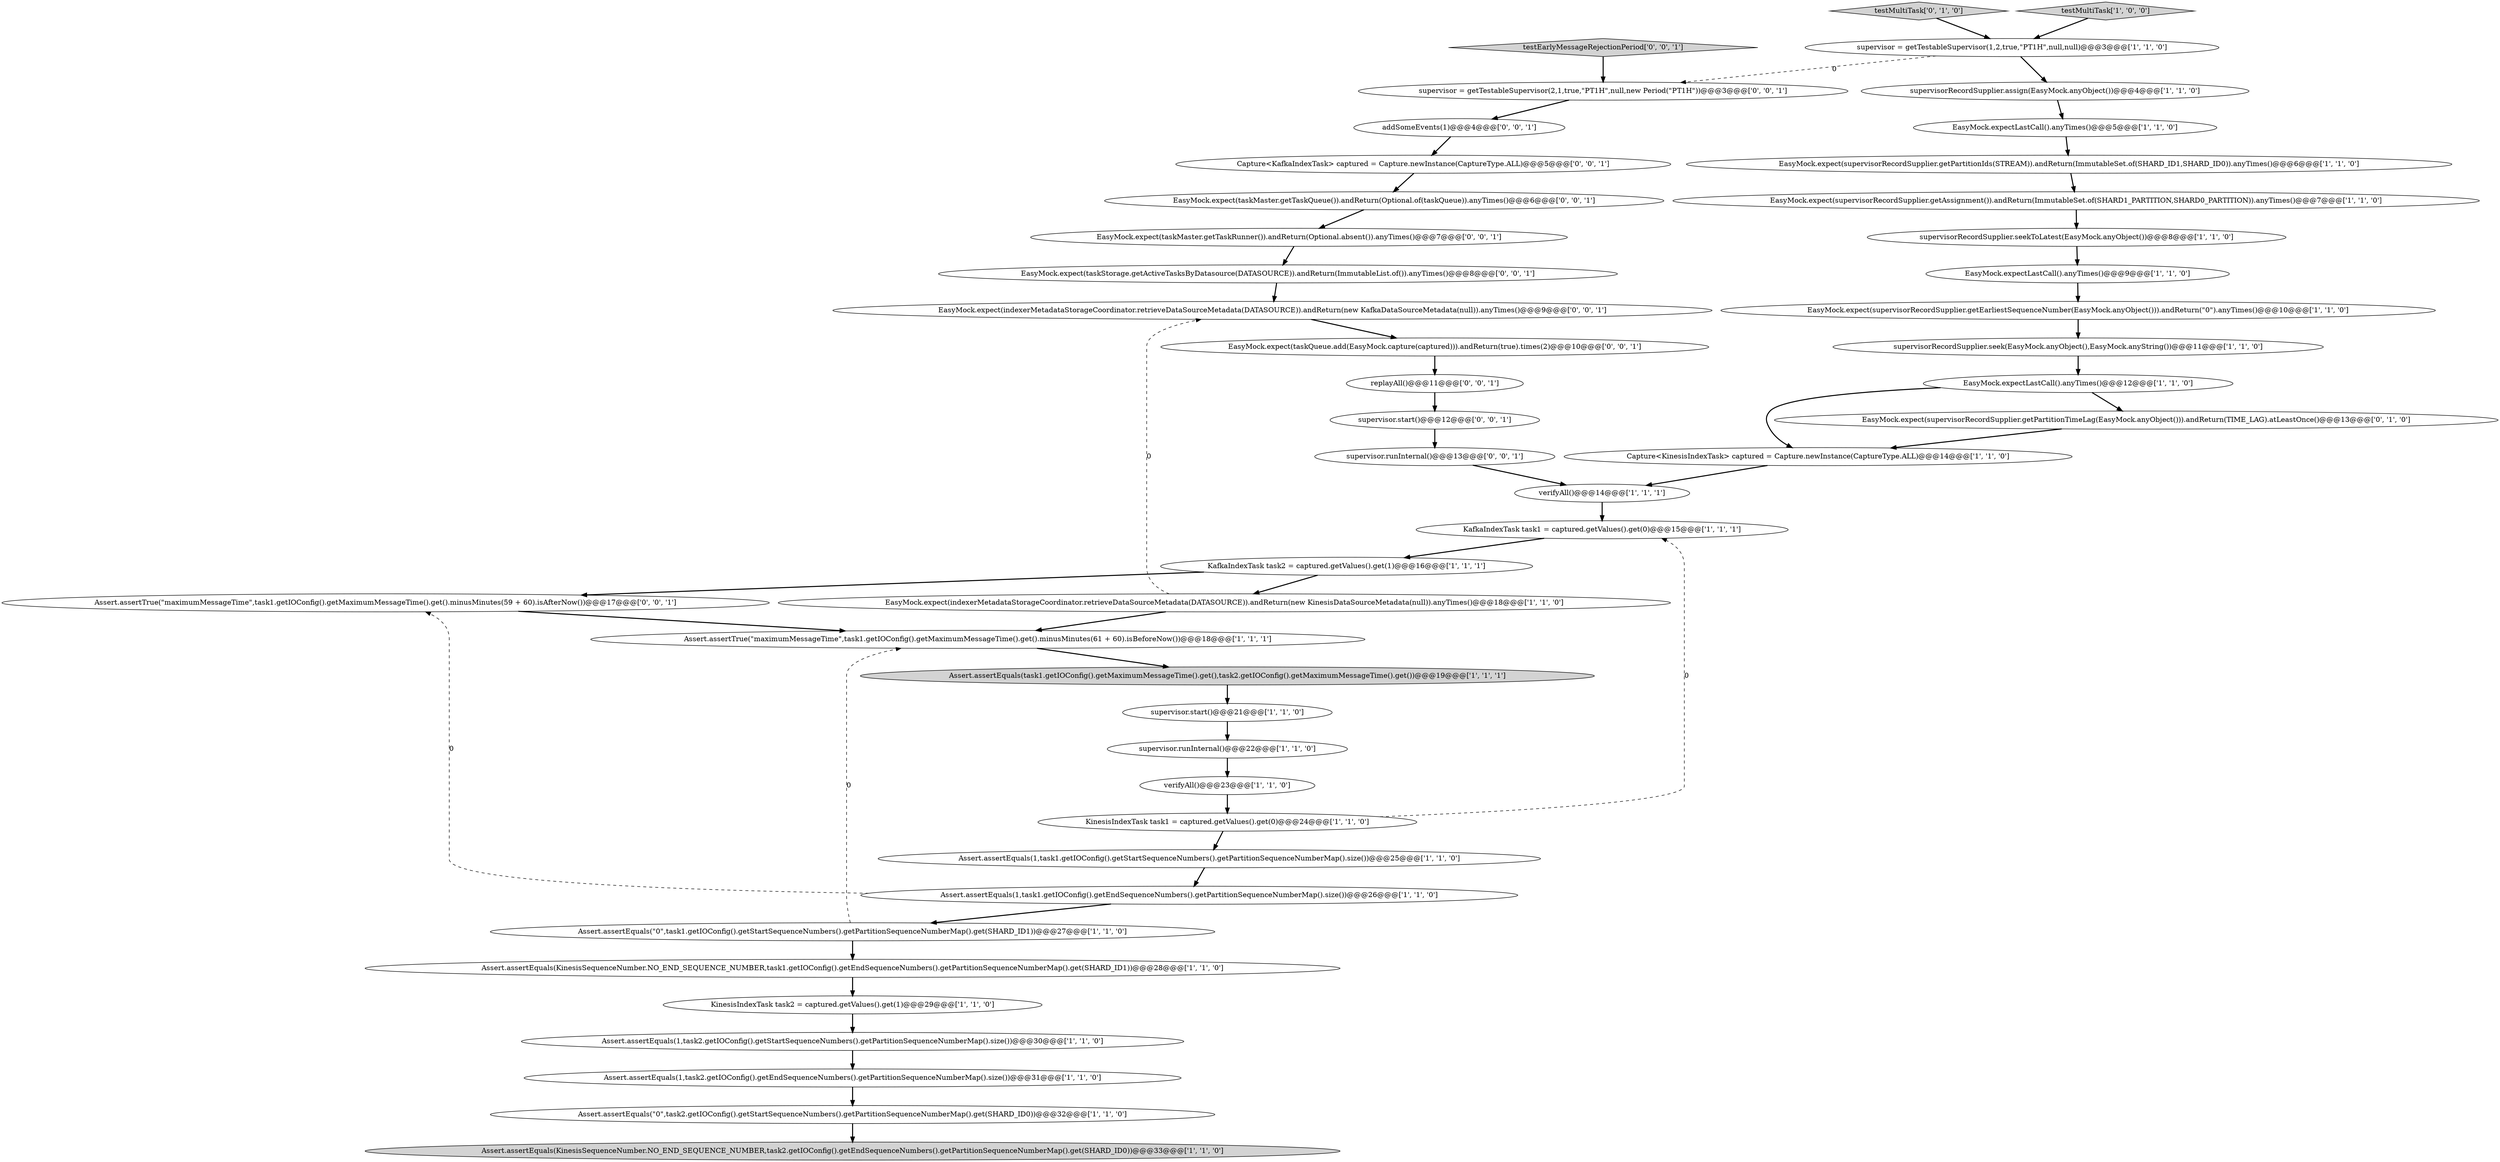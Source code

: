digraph {
41 [style = filled, label = "addSomeEvents(1)@@@4@@@['0', '0', '1']", fillcolor = white, shape = ellipse image = "AAA0AAABBB3BBB"];
4 [style = filled, label = "supervisorRecordSupplier.seek(EasyMock.anyObject(),EasyMock.anyString())@@@11@@@['1', '1', '0']", fillcolor = white, shape = ellipse image = "AAA0AAABBB1BBB"];
25 [style = filled, label = "EasyMock.expectLastCall().anyTimes()@@@5@@@['1', '1', '0']", fillcolor = white, shape = ellipse image = "AAA0AAABBB1BBB"];
35 [style = filled, label = "testEarlyMessageRejectionPeriod['0', '0', '1']", fillcolor = lightgray, shape = diamond image = "AAA0AAABBB3BBB"];
32 [style = filled, label = "EasyMock.expect(supervisorRecordSupplier.getPartitionTimeLag(EasyMock.anyObject())).andReturn(TIME_LAG).atLeastOnce()@@@13@@@['0', '1', '0']", fillcolor = white, shape = ellipse image = "AAA1AAABBB2BBB"];
37 [style = filled, label = "EasyMock.expect(taskMaster.getTaskRunner()).andReturn(Optional.absent()).anyTimes()@@@7@@@['0', '0', '1']", fillcolor = white, shape = ellipse image = "AAA0AAABBB3BBB"];
10 [style = filled, label = "EasyMock.expect(supervisorRecordSupplier.getEarliestSequenceNumber(EasyMock.anyObject())).andReturn(\"0\").anyTimes()@@@10@@@['1', '1', '0']", fillcolor = white, shape = ellipse image = "AAA0AAABBB1BBB"];
14 [style = filled, label = "Assert.assertEquals(1,task1.getIOConfig().getStartSequenceNumbers().getPartitionSequenceNumberMap().size())@@@25@@@['1', '1', '0']", fillcolor = white, shape = ellipse image = "AAA0AAABBB1BBB"];
22 [style = filled, label = "Assert.assertEquals(1,task2.getIOConfig().getEndSequenceNumbers().getPartitionSequenceNumberMap().size())@@@31@@@['1', '1', '0']", fillcolor = white, shape = ellipse image = "AAA0AAABBB1BBB"];
18 [style = filled, label = "supervisor.start()@@@21@@@['1', '1', '0']", fillcolor = white, shape = ellipse image = "AAA0AAABBB1BBB"];
2 [style = filled, label = "KafkaIndexTask task2 = captured.getValues().get(1)@@@16@@@['1', '1', '1']", fillcolor = white, shape = ellipse image = "AAA0AAABBB1BBB"];
31 [style = filled, label = "testMultiTask['0', '1', '0']", fillcolor = lightgray, shape = diamond image = "AAA0AAABBB2BBB"];
27 [style = filled, label = "Assert.assertEquals(task1.getIOConfig().getMaximumMessageTime().get(),task2.getIOConfig().getMaximumMessageTime().get())@@@19@@@['1', '1', '1']", fillcolor = lightgray, shape = ellipse image = "AAA0AAABBB1BBB"];
45 [style = filled, label = "replayAll()@@@11@@@['0', '0', '1']", fillcolor = white, shape = ellipse image = "AAA0AAABBB3BBB"];
36 [style = filled, label = "supervisor.runInternal()@@@13@@@['0', '0', '1']", fillcolor = white, shape = ellipse image = "AAA0AAABBB3BBB"];
28 [style = filled, label = "KinesisIndexTask task2 = captured.getValues().get(1)@@@29@@@['1', '1', '0']", fillcolor = white, shape = ellipse image = "AAA0AAABBB1BBB"];
5 [style = filled, label = "Assert.assertEquals(\"0\",task1.getIOConfig().getStartSequenceNumbers().getPartitionSequenceNumberMap().get(SHARD_ID1))@@@27@@@['1', '1', '0']", fillcolor = white, shape = ellipse image = "AAA0AAABBB1BBB"];
8 [style = filled, label = "supervisorRecordSupplier.seekToLatest(EasyMock.anyObject())@@@8@@@['1', '1', '0']", fillcolor = white, shape = ellipse image = "AAA0AAABBB1BBB"];
13 [style = filled, label = "EasyMock.expectLastCall().anyTimes()@@@9@@@['1', '1', '0']", fillcolor = white, shape = ellipse image = "AAA0AAABBB1BBB"];
17 [style = filled, label = "testMultiTask['1', '0', '0']", fillcolor = lightgray, shape = diamond image = "AAA0AAABBB1BBB"];
1 [style = filled, label = "Capture<KinesisIndexTask> captured = Capture.newInstance(CaptureType.ALL)@@@14@@@['1', '1', '0']", fillcolor = white, shape = ellipse image = "AAA0AAABBB1BBB"];
39 [style = filled, label = "supervisor.start()@@@12@@@['0', '0', '1']", fillcolor = white, shape = ellipse image = "AAA0AAABBB3BBB"];
33 [style = filled, label = "EasyMock.expect(indexerMetadataStorageCoordinator.retrieveDataSourceMetadata(DATASOURCE)).andReturn(new KafkaDataSourceMetadata(null)).anyTimes()@@@9@@@['0', '0', '1']", fillcolor = white, shape = ellipse image = "AAA0AAABBB3BBB"];
30 [style = filled, label = "Assert.assertEquals(KinesisSequenceNumber.NO_END_SEQUENCE_NUMBER,task2.getIOConfig().getEndSequenceNumbers().getPartitionSequenceNumberMap().get(SHARD_ID0))@@@33@@@['1', '1', '0']", fillcolor = lightgray, shape = ellipse image = "AAA0AAABBB1BBB"];
11 [style = filled, label = "verifyAll()@@@14@@@['1', '1', '1']", fillcolor = white, shape = ellipse image = "AAA0AAABBB1BBB"];
7 [style = filled, label = "EasyMock.expect(supervisorRecordSupplier.getPartitionIds(STREAM)).andReturn(ImmutableSet.of(SHARD_ID1,SHARD_ID0)).anyTimes()@@@6@@@['1', '1', '0']", fillcolor = white, shape = ellipse image = "AAA0AAABBB1BBB"];
15 [style = filled, label = "supervisor = getTestableSupervisor(1,2,true,\"PT1H\",null,null)@@@3@@@['1', '1', '0']", fillcolor = white, shape = ellipse image = "AAA0AAABBB1BBB"];
34 [style = filled, label = "Capture<KafkaIndexTask> captured = Capture.newInstance(CaptureType.ALL)@@@5@@@['0', '0', '1']", fillcolor = white, shape = ellipse image = "AAA0AAABBB3BBB"];
19 [style = filled, label = "supervisor.runInternal()@@@22@@@['1', '1', '0']", fillcolor = white, shape = ellipse image = "AAA0AAABBB1BBB"];
43 [style = filled, label = "Assert.assertTrue(\"maximumMessageTime\",task1.getIOConfig().getMaximumMessageTime().get().minusMinutes(59 + 60).isAfterNow())@@@17@@@['0', '0', '1']", fillcolor = white, shape = ellipse image = "AAA0AAABBB3BBB"];
26 [style = filled, label = "Assert.assertTrue(\"maximumMessageTime\",task1.getIOConfig().getMaximumMessageTime().get().minusMinutes(61 + 60).isBeforeNow())@@@18@@@['1', '1', '1']", fillcolor = white, shape = ellipse image = "AAA0AAABBB1BBB"];
21 [style = filled, label = "KinesisIndexTask task1 = captured.getValues().get(0)@@@24@@@['1', '1', '0']", fillcolor = white, shape = ellipse image = "AAA0AAABBB1BBB"];
24 [style = filled, label = "Assert.assertEquals(\"0\",task2.getIOConfig().getStartSequenceNumbers().getPartitionSequenceNumberMap().get(SHARD_ID0))@@@32@@@['1', '1', '0']", fillcolor = white, shape = ellipse image = "AAA0AAABBB1BBB"];
3 [style = filled, label = "Assert.assertEquals(1,task1.getIOConfig().getEndSequenceNumbers().getPartitionSequenceNumberMap().size())@@@26@@@['1', '1', '0']", fillcolor = white, shape = ellipse image = "AAA0AAABBB1BBB"];
44 [style = filled, label = "supervisor = getTestableSupervisor(2,1,true,\"PT1H\",null,new Period(\"PT1H\"))@@@3@@@['0', '0', '1']", fillcolor = white, shape = ellipse image = "AAA0AAABBB3BBB"];
9 [style = filled, label = "supervisorRecordSupplier.assign(EasyMock.anyObject())@@@4@@@['1', '1', '0']", fillcolor = white, shape = ellipse image = "AAA0AAABBB1BBB"];
20 [style = filled, label = "verifyAll()@@@23@@@['1', '1', '0']", fillcolor = white, shape = ellipse image = "AAA0AAABBB1BBB"];
38 [style = filled, label = "EasyMock.expect(taskStorage.getActiveTasksByDatasource(DATASOURCE)).andReturn(ImmutableList.of()).anyTimes()@@@8@@@['0', '0', '1']", fillcolor = white, shape = ellipse image = "AAA0AAABBB3BBB"];
29 [style = filled, label = "EasyMock.expectLastCall().anyTimes()@@@12@@@['1', '1', '0']", fillcolor = white, shape = ellipse image = "AAA0AAABBB1BBB"];
40 [style = filled, label = "EasyMock.expect(taskQueue.add(EasyMock.capture(captured))).andReturn(true).times(2)@@@10@@@['0', '0', '1']", fillcolor = white, shape = ellipse image = "AAA0AAABBB3BBB"];
6 [style = filled, label = "Assert.assertEquals(KinesisSequenceNumber.NO_END_SEQUENCE_NUMBER,task1.getIOConfig().getEndSequenceNumbers().getPartitionSequenceNumberMap().get(SHARD_ID1))@@@28@@@['1', '1', '0']", fillcolor = white, shape = ellipse image = "AAA0AAABBB1BBB"];
42 [style = filled, label = "EasyMock.expect(taskMaster.getTaskQueue()).andReturn(Optional.of(taskQueue)).anyTimes()@@@6@@@['0', '0', '1']", fillcolor = white, shape = ellipse image = "AAA0AAABBB3BBB"];
16 [style = filled, label = "EasyMock.expect(indexerMetadataStorageCoordinator.retrieveDataSourceMetadata(DATASOURCE)).andReturn(new KinesisDataSourceMetadata(null)).anyTimes()@@@18@@@['1', '1', '0']", fillcolor = white, shape = ellipse image = "AAA0AAABBB1BBB"];
23 [style = filled, label = "Assert.assertEquals(1,task2.getIOConfig().getStartSequenceNumbers().getPartitionSequenceNumberMap().size())@@@30@@@['1', '1', '0']", fillcolor = white, shape = ellipse image = "AAA0AAABBB1BBB"];
12 [style = filled, label = "KafkaIndexTask task1 = captured.getValues().get(0)@@@15@@@['1', '1', '1']", fillcolor = white, shape = ellipse image = "AAA0AAABBB1BBB"];
0 [style = filled, label = "EasyMock.expect(supervisorRecordSupplier.getAssignment()).andReturn(ImmutableSet.of(SHARD1_PARTITION,SHARD0_PARTITION)).anyTimes()@@@7@@@['1', '1', '0']", fillcolor = white, shape = ellipse image = "AAA0AAABBB1BBB"];
23->22 [style = bold, label=""];
34->42 [style = bold, label=""];
21->14 [style = bold, label=""];
2->43 [style = bold, label=""];
11->12 [style = bold, label=""];
15->9 [style = bold, label=""];
14->3 [style = bold, label=""];
16->26 [style = bold, label=""];
6->28 [style = bold, label=""];
22->24 [style = bold, label=""];
19->20 [style = bold, label=""];
25->7 [style = bold, label=""];
12->2 [style = bold, label=""];
40->45 [style = bold, label=""];
42->37 [style = bold, label=""];
28->23 [style = bold, label=""];
0->8 [style = bold, label=""];
24->30 [style = bold, label=""];
26->27 [style = bold, label=""];
3->5 [style = bold, label=""];
33->40 [style = bold, label=""];
1->11 [style = bold, label=""];
32->1 [style = bold, label=""];
15->44 [style = dashed, label="0"];
39->36 [style = bold, label=""];
20->21 [style = bold, label=""];
37->38 [style = bold, label=""];
35->44 [style = bold, label=""];
21->12 [style = dashed, label="0"];
29->32 [style = bold, label=""];
18->19 [style = bold, label=""];
10->4 [style = bold, label=""];
17->15 [style = bold, label=""];
7->0 [style = bold, label=""];
44->41 [style = bold, label=""];
8->13 [style = bold, label=""];
27->18 [style = bold, label=""];
36->11 [style = bold, label=""];
2->16 [style = bold, label=""];
16->33 [style = dashed, label="0"];
41->34 [style = bold, label=""];
38->33 [style = bold, label=""];
43->26 [style = bold, label=""];
29->1 [style = bold, label=""];
9->25 [style = bold, label=""];
13->10 [style = bold, label=""];
4->29 [style = bold, label=""];
31->15 [style = bold, label=""];
45->39 [style = bold, label=""];
3->43 [style = dashed, label="0"];
5->26 [style = dashed, label="0"];
5->6 [style = bold, label=""];
}

